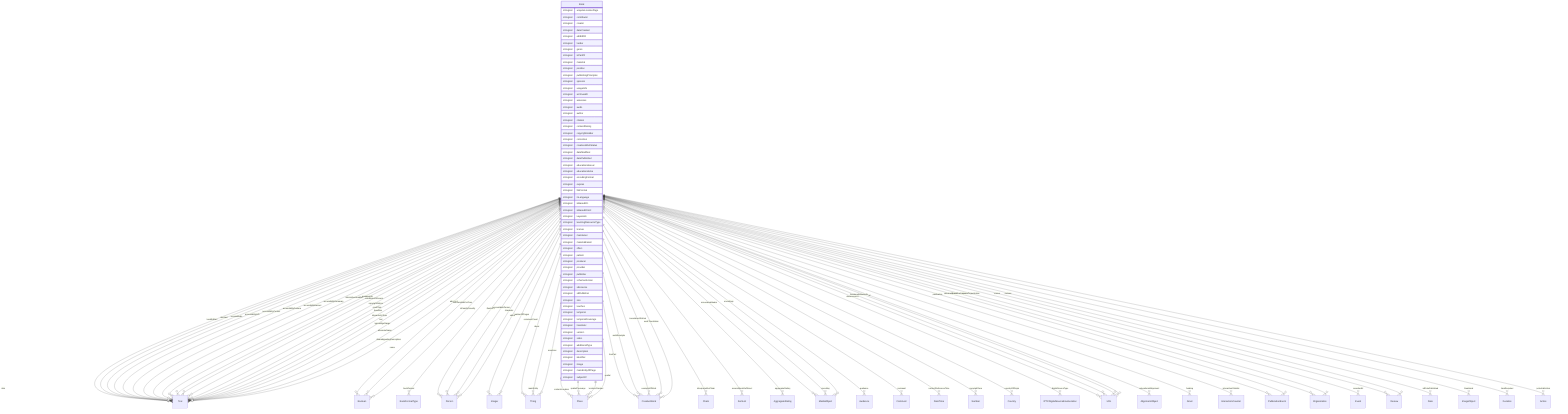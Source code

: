 erDiagram
Book {
    stringList acquireLicensePage  
    stringList contributor  
    stringList creator  
    stringList dateCreated  
    stringList editEIDR  
    stringList funder  
    stringList genre  
    stringList isPartOf  
    stringList material  
    stringList position  
    stringList publishingPrinciples  
    stringList sponsor  
    stringList usageInfo  
    stringList archivedAt  
    stringList assesses  
    stringList audio  
    stringList author  
    stringList citation  
    stringList contentRating  
    stringList copyrightHolder  
    stringList correction  
    stringList creativeWorkStatus  
    stringList dateModified  
    stringList datePublished  
    stringList educationalLevel  
    stringList educationalUse  
    stringList encodingFormat  
    stringList expires  
    stringList fileFormat  
    stringList inLanguage  
    stringList isBasedOn  
    stringList isBasedOnUrl  
    stringList keywords  
    stringList learningResourceType  
    stringList license  
    stringList maintainer  
    stringList materialExtent  
    stringList offers  
    stringList pattern  
    stringList producer  
    stringList provider  
    stringList publisher  
    stringList schemaVersion  
    stringList sdLicense  
    stringList sdPublisher  
    stringList size  
    stringList teaches  
    stringList temporal  
    stringList temporalCoverage  
    stringList translator  
    stringList version  
    stringList video  
    stringList additionalType  
    stringList description  
    stringList identifier  
    stringList image  
    stringList mainEntityOfPage  
    stringList subjectOf  
}

Book ||--}o Text : "isbn"
Book ||--}o Boolean : "abridged"
Book ||--}o Text : "bookEdition"
Book ||--}o BookFormatType : "bookFormat"
Book ||--}o Person : "illustrator"
Book ||--}o Integer : "numberOfPages"
Book ||--}o Thing : "about"
Book ||--}o Place : "contentLocation"
Book ||--}o CreativeWork : "hasPart"
Book ||--}o Claim : "interpretedAsClaim"
Book ||--}o Thing : "mainEntity"
Book ||--}o Place : "spatialCoverage"
Book ||--}o CreativeWork : "workExample"
Book ||--}o Text : "abstract"
Book ||--}o Text : "accessMode"
Book ||--}o ItemList : "accessModeSufficient"
Book ||--}o Text : "accessibilityAPI"
Book ||--}o Text : "accessibilityControl"
Book ||--}o Text : "accessibilityFeature"
Book ||--}o Text : "accessibilityHazard"
Book ||--}o Text : "accessibilitySummary"
Book ||--}o Person : "accountablePerson"
Book ||--}o AggregateRating : "aggregateRating"
Book ||--}o Text : "alternativeHeadline"
Book ||--}o MediaObject : "associatedMedia"
Book ||--}o Audience : "audience"
Book ||--}o Text : "award"
Book ||--}o Text : "awards"
Book ||--}o Person : "character"
Book ||--}o Comment : "comment"
Book ||--}o Integer : "commentCount"
Book ||--}o Text : "conditionsOfAccess"
Book ||--}o DateTime : "contentReferenceTime"
Book ||--}o Text : "copyrightNotice"
Book ||--}o Number : "copyrightYear"
Book ||--}o Country : "countryOfOrigin"
Book ||--}o Text : "creditText"
Book ||--}o IPTCDigitalSourceEnumeration : "digitalSourceType"
Book ||--}o URL : "discussionUrl"
Book ||--}o Person : "editor"
Book ||--}o AlignmentObject : "educationalAlignment"
Book ||--}o MediaObject : "encoding"
Book ||--}o MediaObject : "encodings"
Book ||--}o CreativeWork : "exampleOfWork"
Book ||--}o Grant : "funding"
Book ||--}o Text : "headline"
Book ||--}o InteractionCounter : "interactionStatistic"
Book ||--}o Text : "interactivityType"
Book ||--}o Boolean : "isAccessibleForFree"
Book ||--}o Boolean : "isFamilyFriendly"
Book ||--}o Place : "locationCreated"
Book ||--}o Thing : "mentions"
Book ||--}o PublicationEvent : "publication"
Book ||--}o Organization : "publisherImprint"
Book ||--}o Event : "recordedAt"
Book ||--}o PublicationEvent : "releasedEvent"
Book ||--}o Review : "review"
Book ||--}o Review : "reviews"
Book ||--}o Date : "sdDatePublished"
Book ||--}o Organization : "sourceOrganization"
Book ||--}o Place : "spatial"
Book ||--}o Text : "text"
Book ||--}o ImageObject : "thumbnail"
Book ||--}o URL : "thumbnailUrl"
Book ||--}o Duration : "timeRequired"
Book ||--}o CreativeWork : "translationOfWork"
Book ||--}o Text : "typicalAgeRange"
Book ||--}o CreativeWork : "workTranslation"
Book ||--}o Text : "alternateName"
Book ||--}o Text : "disambiguatingDescription"
Book ||--}o Text : "name"
Book ||--}o URL : "sameAs"
Book ||--}o Action : "potentialAction"
Book ||--}o URL : "url"